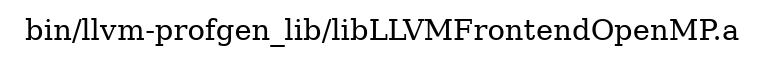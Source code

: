 digraph "bin/llvm-profgen_lib/libLLVMFrontendOpenMP.a" {
	label="bin/llvm-profgen_lib/libLLVMFrontendOpenMP.a";
	rankdir=LR;

}
